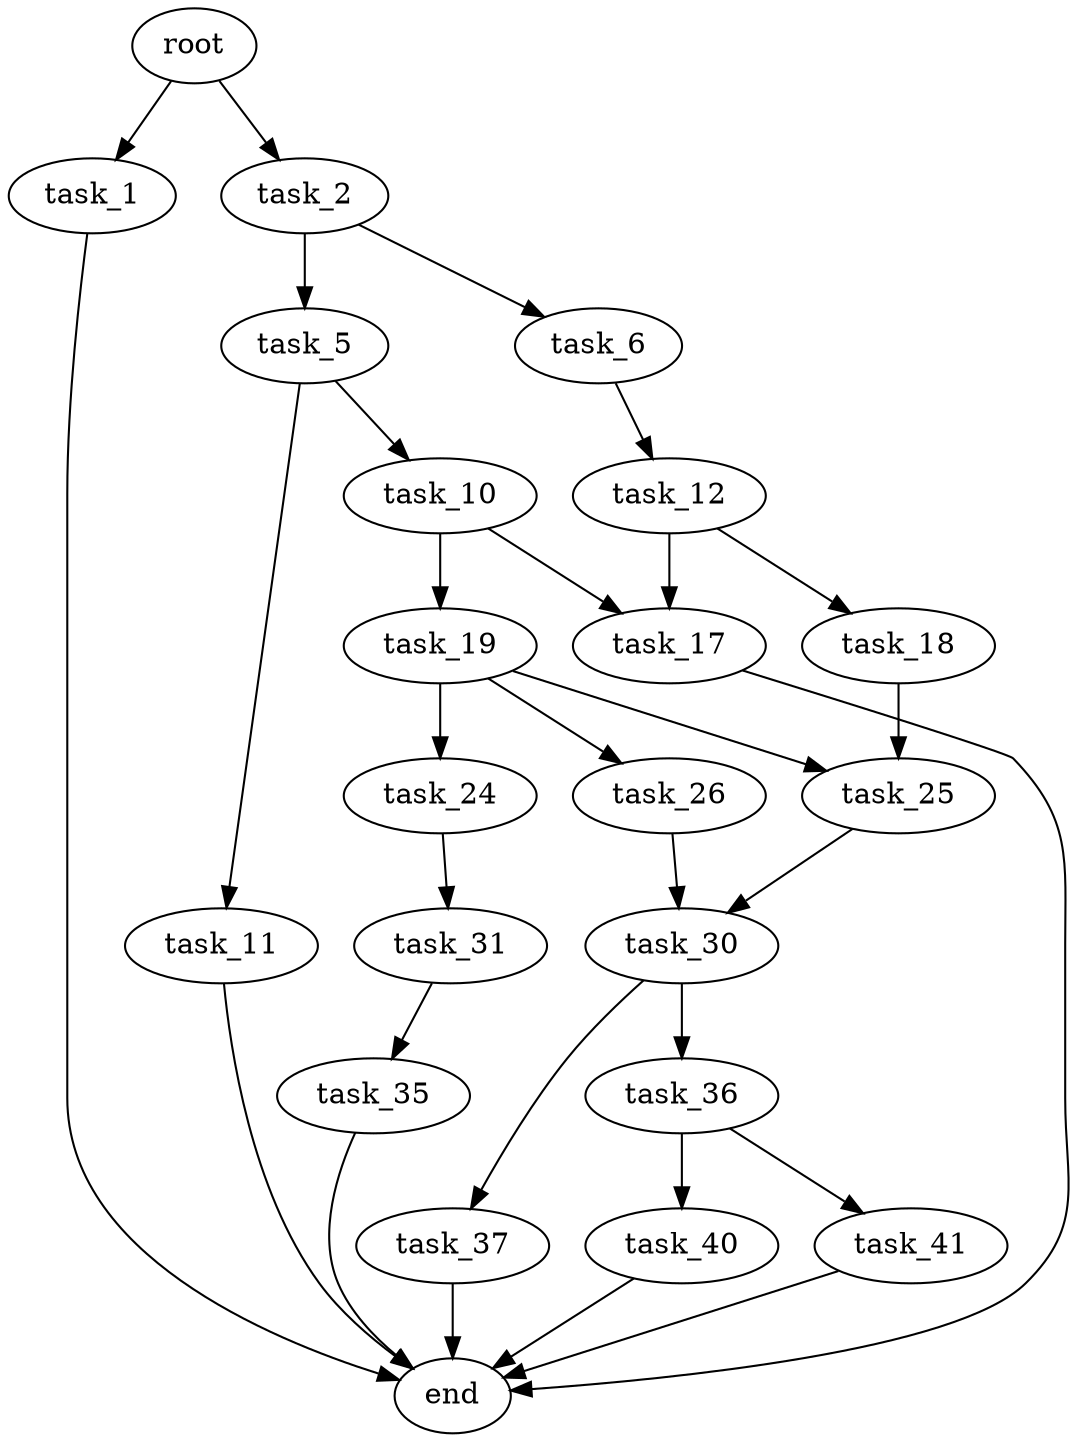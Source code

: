 digraph G {
  root [size="0.000000"];
  task_1 [size="68719476736.000000"];
  task_2 [size="68719476736.000000"];
  end [size="0.000000"];
  task_5 [size="782757789696.000000"];
  task_6 [size="5499459323.000000"];
  task_10 [size="10979909534.000000"];
  task_11 [size="198276594770.000000"];
  task_12 [size="782757789696.000000"];
  task_17 [size="8589934592.000000"];
  task_19 [size="368293445632.000000"];
  task_18 [size="1073741824000.000000"];
  task_25 [size="693570679076.000000"];
  task_24 [size="7965696404.000000"];
  task_26 [size="1103770206501.000000"];
  task_31 [size="80105231832.000000"];
  task_30 [size="68719476736.000000"];
  task_36 [size="1073741824000.000000"];
  task_37 [size="86436377720.000000"];
  task_35 [size="549755813888.000000"];
  task_40 [size="21325074861.000000"];
  task_41 [size="21120091122.000000"];

  root -> task_1 [size="1.000000"];
  root -> task_2 [size="1.000000"];
  task_1 -> end [size="1.000000"];
  task_2 -> task_5 [size="134217728.000000"];
  task_2 -> task_6 [size="134217728.000000"];
  task_5 -> task_10 [size="679477248.000000"];
  task_5 -> task_11 [size="679477248.000000"];
  task_6 -> task_12 [size="134217728.000000"];
  task_10 -> task_17 [size="209715200.000000"];
  task_10 -> task_19 [size="209715200.000000"];
  task_11 -> end [size="1.000000"];
  task_12 -> task_17 [size="679477248.000000"];
  task_12 -> task_18 [size="679477248.000000"];
  task_17 -> end [size="1.000000"];
  task_19 -> task_24 [size="411041792.000000"];
  task_19 -> task_25 [size="411041792.000000"];
  task_19 -> task_26 [size="411041792.000000"];
  task_18 -> task_25 [size="838860800.000000"];
  task_25 -> task_30 [size="838860800.000000"];
  task_24 -> task_31 [size="209715200.000000"];
  task_26 -> task_30 [size="679477248.000000"];
  task_31 -> task_35 [size="75497472.000000"];
  task_30 -> task_36 [size="134217728.000000"];
  task_30 -> task_37 [size="134217728.000000"];
  task_36 -> task_40 [size="838860800.000000"];
  task_36 -> task_41 [size="838860800.000000"];
  task_37 -> end [size="1.000000"];
  task_35 -> end [size="1.000000"];
  task_40 -> end [size="1.000000"];
  task_41 -> end [size="1.000000"];
}
